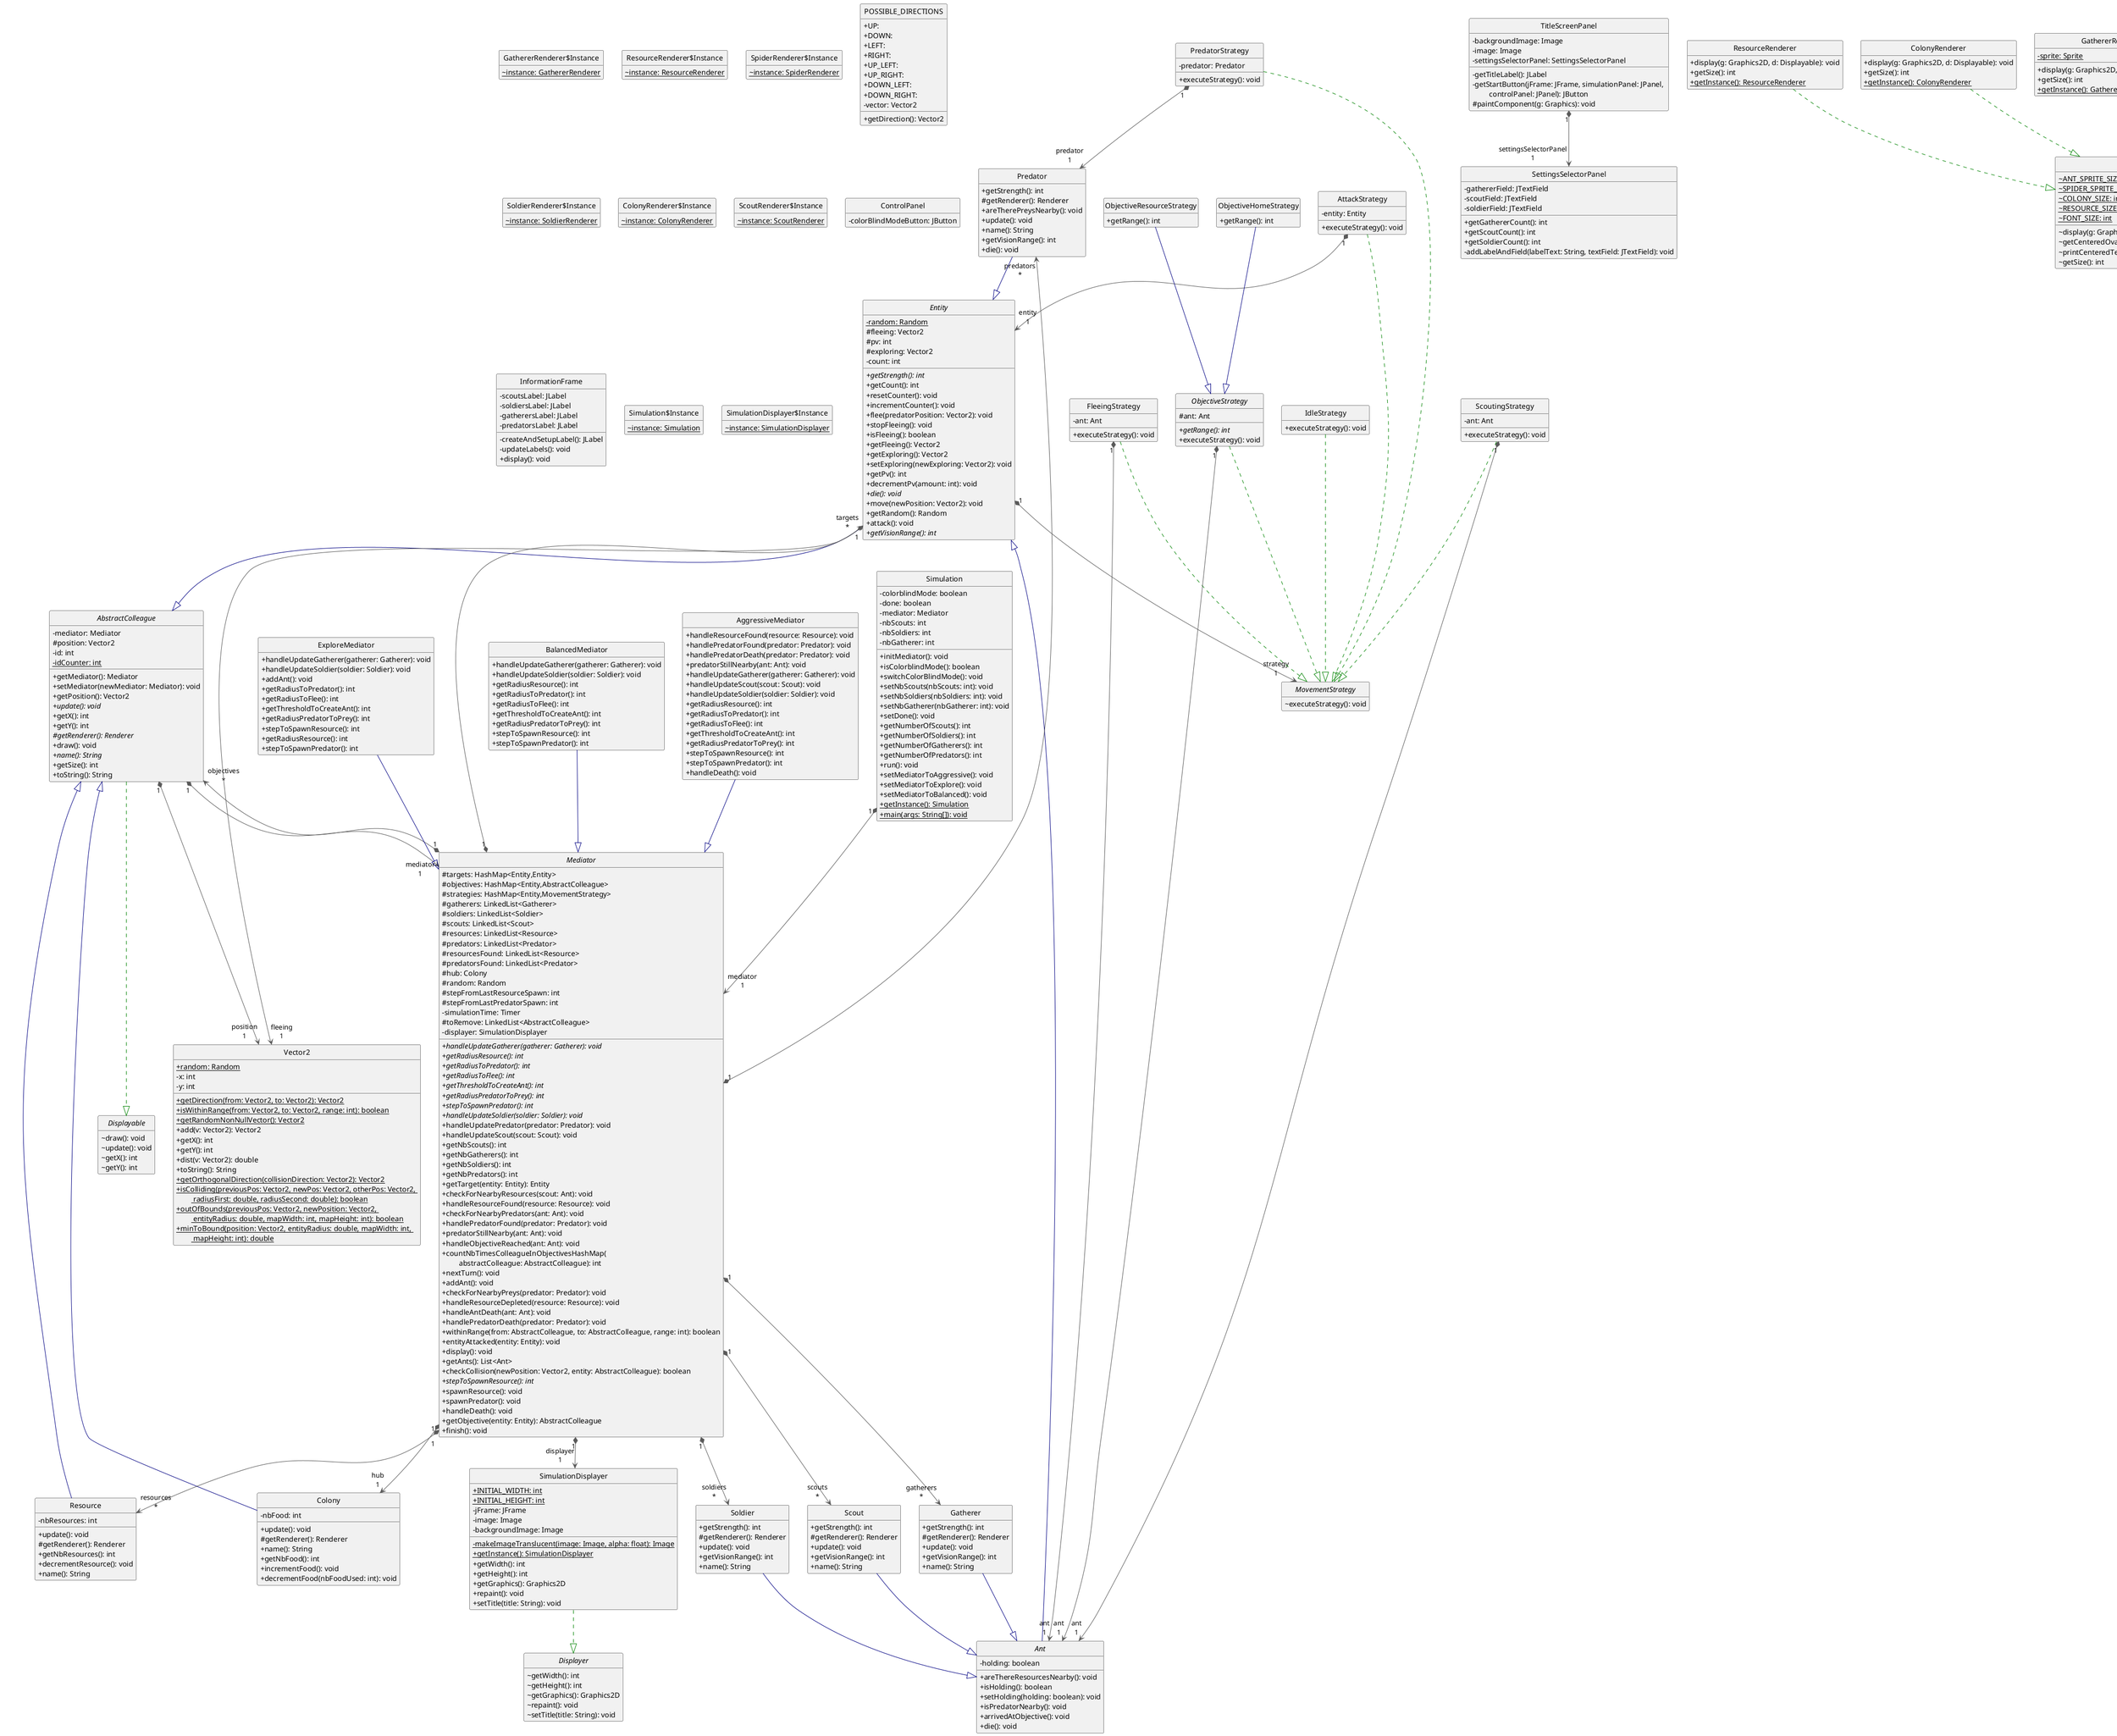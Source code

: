 @startuml

' STATIC
' Generated by CTP - https://github.com/samuelroland/ctp

' Style
hide empty members
hide circle
skinparam classAttributeIconSize 0

' Additions

' REMOVE

' ENDSTATIC
class Predator {
	+ getStrength(): int
	# getRenderer(): Renderer
	+ areTherePreysNearby(): void
	+ update(): void
	+ name(): String
	+ getVisionRange(): int
	+ die(): void
}

class SettingsSelectorPanel {
	- gathererField: JTextField
	- scoutField: JTextField
	- soldierField: JTextField
	+ getGathererCount(): int
	+ getScoutCount(): int
	+ getSoldierCount(): int
	- addLabelAndField(labelText: String, textField: JTextField): void
}


interface Displayable {
	~ draw(): void
	~ update(): void
	~ getX(): int
	~ getY(): int
}

class GathererRenderer {
	- {static} sprite: Sprite
	+ display(g: Graphics2D, d: Displayable): void
	+ getSize(): int
	+ {static} getInstance(): GathererRenderer
}


class GathererRenderer$Instance {
	~ {static} instance: GathererRenderer
}

class IdleStrategy {
	+ executeStrategy(): void
}

class Colony {
	- nbFood: int
	+ update(): void
	# getRenderer(): Renderer
	+ name(): String
	+ getNbFood(): int
	+ incrementFood(): void
	+ decrementFood(nbFoodUsed: int): void
}


interface MovementStrategy {
	~ executeStrategy(): void
}

class FleeingStrategy {
	- ant: Ant
	+ executeStrategy(): void
}


class BalancedMediator {
	+ handleUpdateGatherer(gatherer: Gatherer): void
	+ handleUpdateSoldier(soldier: Soldier): void
	+ getRadiusResource(): int
	+ getRadiusToPredator(): int
	+ getRadiusToFlee(): int
	+ getThresholdToCreateAnt(): int
	+ getRadiusPredatorToPrey(): int
	+ stepToSpawnResource(): int
	+ stepToSpawnPredator(): int
}

class Gatherer {
	+ getStrength(): int
	# getRenderer(): Renderer
	+ update(): void
	+ getVisionRange(): int
	+ name(): String
}

class ResourceRenderer {
	+ display(g: Graphics2D, d: Displayable): void
	+ getSize(): int
	+ {static} getInstance(): ResourceRenderer
}

class ResourceRenderer$Instance {
	~ {static} instance: ResourceRenderer
}

class ObjectiveResourceStrategy {
	+ getRange(): int
}

class SpiderRenderer {
	- {static} sprite: Sprite
	+ display(g: Graphics2D, d: Displayable): void
	+ getSize(): int
	+ {static} getInstance(): SpiderRenderer
}


class SpiderRenderer$Instance {
	~ {static} instance: SpiderRenderer
}

class Resource {
	- nbResources: int
	+ update(): void
	# getRenderer(): Renderer
	+ getNbResources(): int
	+ decrementResource(): void
	+ name(): String
}


interface Displayer {
	~ getWidth(): int
	~ getHeight(): int
	~ getGraphics(): Graphics2D
	~ repaint(): void
	~ setTitle(title: String): void
}

class ObjectiveHomeStrategy {
	+ getRange(): int
}

abstract class Mediator {
	# targets: HashMap<Entity,Entity>
	# objectives: HashMap<Entity,AbstractColleague>
	# strategies: HashMap<Entity,MovementStrategy>
	# gatherers: LinkedList<Gatherer>
	# soldiers: LinkedList<Soldier>
	# scouts: LinkedList<Scout>
	# resources: LinkedList<Resource>
	# predators: LinkedList<Predator>
	# resourcesFound: LinkedList<Resource>
	# predatorsFound: LinkedList<Predator>
	# hub: Colony
	# random: Random
	# stepFromLastResourceSpawn: int
	# stepFromLastPredatorSpawn: int
	- simulationTime: Timer
	# toRemove: LinkedList<AbstractColleague>
	- displayer: SimulationDisplayer
	+ {abstract}handleUpdateGatherer(gatherer: Gatherer): void
	+ {abstract}getRadiusResource(): int
	+ {abstract}getRadiusToPredator(): int
	+ {abstract}getRadiusToFlee(): int
	+ {abstract}getThresholdToCreateAnt(): int
	+ {abstract}getRadiusPredatorToPrey(): int
	+ {abstract}stepToSpawnPredator(): int
	+ {abstract}handleUpdateSoldier(soldier: Soldier): void
	+ handleUpdatePredator(predator: Predator): void
	+ handleUpdateScout(scout: Scout): void
	+ getNbScouts(): int
	+ getNbGatherers(): int
	+ getNbSoldiers(): int
	+ getNbPredators(): int
	+ getTarget(entity: Entity): Entity
	+ checkForNearbyResources(scout: Ant): void
	+ handleResourceFound(resource: Resource): void
	+ checkForNearbyPredators(ant: Ant): void
	+ handlePredatorFound(predator: Predator): void
	+ predatorStillNearby(ant: Ant): void
	+ handleObjectiveReached(ant: Ant): void
	+ countNbTimesColleagueInObjectivesHashMap(\n\t abstractColleague: AbstractColleague): int
	+ nextTurn(): void
	+ addAnt(): void
	+ checkForNearbyPreys(predator: Predator): void
	+ handleResourceDepleted(resource: Resource): void
	+ handleAntDeath(ant: Ant): void
	+ handlePredatorDeath(predator: Predator): void
	+ withinRange(from: AbstractColleague, to: AbstractColleague, range: int): boolean
	+ entityAttacked(entity: Entity): void
	+ display(): void
	+ getAnts(): List<Ant>
	+ checkCollision(newPosition: Vector2, entity: AbstractColleague): boolean
	+ {abstract}stepToSpawnResource(): int
	+ spawnResource(): void
	+ spawnPredator(): void
	+ handleDeath(): void
	+ getObjective(entity: Entity): AbstractColleague
	+ finish(): void
}


class Vector2 {
	+ {static} random: Random
	- x: int
	- y: int
	+ {static} getDirection(from: Vector2, to: Vector2): Vector2
	+ {static} isWithinRange(from: Vector2, to: Vector2, range: int): boolean
	+ {static} getRandomNonNullVector(): Vector2
	+ add(v: Vector2): Vector2
	+ getX(): int
	+ getY(): int
	+ dist(v: Vector2): double
	+ toString(): String
	+ {static} getOrthogonalDirection(collisionDirection: Vector2): Vector2
	+ {static} isColliding(previousPos: Vector2, newPos: Vector2, otherPos: Vector2, \n\t radiusFirst: double, radiusSecond: double): boolean
	+ {static} outOfBounds(previousPos: Vector2, newPosition: Vector2, \n\t entityRadius: double, mapWidth: int, mapHeight: int): boolean
	+ {static} minToBound(position: Vector2, entityRadius: double, mapWidth: int, \n\t mapHeight: int): double
}


enum POSSIBLE_DIRECTIONS {
	+ UP:
	+ DOWN:
	+ LEFT:
	+ RIGHT:
	+ UP_LEFT:
	+ UP_RIGHT:
	+ DOWN_LEFT:
	+ DOWN_RIGHT:
	- vector: Vector2
	+ getDirection(): Vector2
}


class SoldierRenderer {
	- {static} sprite: Sprite
	+ display(g: Graphics2D, d: Displayable): void
	+ getSize(): int
	+ {static} getInstance(): SoldierRenderer
}


class SoldierRenderer$Instance {
	~ {static} instance: SoldierRenderer
}

abstract class AbstractColleague {
	- mediator: Mediator
	# position: Vector2
	- id: int
	- {static} idCounter: int
	+ getMediator(): Mediator
	+ setMediator(newMediator: Mediator): void
	+ getPosition(): Vector2
	+ {abstract}update(): void
	+ getX(): int
	+ getY(): int
	# {abstract}getRenderer(): Renderer
	+ draw(): void
	+ {abstract}name(): String
	+ getSize(): int
	+ toString(): String
}


abstract class ObjectiveStrategy {
	# ant: Ant
	+ {abstract}getRange(): int
	+ executeStrategy(): void
}


abstract class Ant {
	- holding: boolean
	+ areThereResourcesNearby(): void
	+ isHolding(): boolean
	+ setHolding(holding: boolean): void
	+ isPredatorNearby(): void
	+ arrivedAtObjective(): void
	+ die(): void
}


class ColonyRenderer {
	+ display(g: Graphics2D, d: Displayable): void
	+ getSize(): int
	+ {static} getInstance(): ColonyRenderer
}

class ColonyRenderer$Instance {
	~ {static} instance: ColonyRenderer
}

class AggressiveMediator {
	+ handleResourceFound(resource: Resource): void
	+ handlePredatorFound(predator: Predator): void
	+ handlePredatorDeath(predator: Predator): void
	+ predatorStillNearby(ant: Ant): void
	+ handleUpdateGatherer(gatherer: Gatherer): void
	+ handleUpdateScout(scout: Scout): void
	+ handleUpdateSoldier(soldier: Soldier): void
	+ getRadiusResource(): int
	+ getRadiusToPredator(): int
	+ getRadiusToFlee(): int
	+ getThresholdToCreateAnt(): int
	+ getRadiusPredatorToPrey(): int
	+ stepToSpawnResource(): int
	+ stepToSpawnPredator(): int
	+ handleDeath(): void
}

class ScoutRenderer {
	- {static} sprite: Sprite
	+ display(g: Graphics2D, d: Displayable): void
	+ getSize(): int
	+ {static} getInstance(): ScoutRenderer
}


class ScoutRenderer$Instance {
	~ {static} instance: ScoutRenderer
}

class ControlPanel {
	- colorBlindModeButton: JButton
}

class InformationFrame {
	- scoutsLabel: JLabel
	- soldiersLabel: JLabel
	- gatherersLabel: JLabel
	- predatorsLabel: JLabel
	- createAndSetupLabel(): JLabel
	- updateLabels(): void
	+ display(): void
}


class Simulation {
	- colorblindMode: boolean
	- done: boolean
	- mediator: Mediator
	- nbScouts: int
	- nbSoldiers: int
	- nbGatherer: int
	+ initMediator(): void
	+ isColorblindMode(): boolean
	+ switchColorBlindMode(): void
	+ setNbScouts(nbScouts: int): void
	+ setNbSoldiers(nbSoldiers: int): void
	+ setNbGatherer(nbGatherer: int): void
	+ setDone(): void
	+ getNumberOfScouts(): int
	+ getNumberOfSoldiers(): int
	+ getNumberOfGatherers(): int
	+ getNumberOfPredators(): int
	+ run(): void
	+ setMediatorToAggressive(): void
	+ setMediatorToExplore(): void
	+ setMediatorToBalanced(): void
	+ {static} getInstance(): Simulation
	+ {static} main(args: String[]): void
}


class Simulation$Instance {
	~ {static} instance: Simulation
}

interface Renderer {
	~ {static} ANT_SPRITE_SIZE: int
	~ {static} SPIDER_SPRITE_SIZE: int
	~ {static} COLONY_SIZE: int
	~ {static} RESOURCE_SIZE: int
	~ {static} FONT_SIZE: int
	~ display(g: Graphics2D, d: Displayable): void
	~ getCenteredOvalPosition(x: int, y: int, ovalWidth: int, ovalHeight: int): Vector2
	~ printCenteredText(g: Graphics2D, text: String, x: int, y: int): void
	~ getSize(): int
}


class Soldier {
	+ getStrength(): int
	# getRenderer(): Renderer
	+ update(): void
	+ getVisionRange(): int
	+ name(): String
}

class Scout {
	+ getStrength(): int
	# getRenderer(): Renderer
	+ update(): void
	+ getVisionRange(): int
	+ name(): String
}

class Sprite {
	- image: Image
	- width: int
	- height: int
	+ getImage(): Image
	+ getWidth(): int
	+ getHeight(): int
}


class PredatorStrategy {
	- predator: Predator
	+ executeStrategy(): void
}


class AttackStrategy {
	- entity: Entity
	+ executeStrategy(): void
}


class TitleScreenPanel {
	- backgroundImage: Image
	- image: Image
	- settingsSelectorPanel: SettingsSelectorPanel
	- getTitleLabel(): JLabel
	- getStartButton(jFrame: JFrame, simulationPanel: JPanel, \n\t controlPanel: JPanel): JButton
	# paintComponent(g: Graphics): void
}


class SimulationDisplayer {
	+ {static} INITIAL_WIDTH: int
	+ {static} INITIAL_HEIGHT: int
	- jFrame: JFrame
	- image: Image
	- backgroundImage: Image
	- {static} makeImageTranslucent(image: Image, alpha: float): Image
	+ {static} getInstance(): SimulationDisplayer
	+ getWidth(): int
	+ getHeight(): int
	+ getGraphics(): Graphics2D
	+ repaint(): void
	+ setTitle(title: String): void
}


class SimulationDisplayer$Instance {
	~ {static} instance: SimulationDisplayer
}

abstract class Entity {
	- {static} random: Random
	# fleeing: Vector2
	# pv: int
	# exploring: Vector2
	- count: int
	+ {abstract}getStrength(): int
	+ getCount(): int
	+ resetCounter(): void
	+ incrementCounter(): void
	+ flee(predatorPosition: Vector2): void
	+ stopFleeing(): void
	+ isFleeing(): boolean
	+ getFleeing(): Vector2
	+ getExploring(): Vector2
	+ setExploring(newExploring: Vector2): void
	+ getPv(): int
	+ decrementPv(amount: int): void
	+ {abstract}die(): void
	+ move(newPosition: Vector2): void
	+ getRandom(): Random
	+ attack(): void
	+ {abstract}getVisionRange(): int
}


class ExploreMediator {
	+ handleUpdateGatherer(gatherer: Gatherer): void
	+ handleUpdateSoldier(soldier: Soldier): void
	+ addAnt(): void
	+ getRadiusToPredator(): int
	+ getRadiusToFlee(): int
	+ getThresholdToCreateAnt(): int
	+ getRadiusPredatorToPrey(): int
	+ stepToSpawnResource(): int
	+ getRadiusResource(): int
	+ stepToSpawnPredator(): int
}

class ScoutingStrategy {
	- ant: Ant
	+ executeStrategy(): void
}




'Entity <|-- Predator
'JPanel <|-- SettingsSelectorPanel
'Renderer <|.. GathererRenderer
'GathererRenderer +-- GathererRenderer$Instance
'MovementStrategy <|.. IdleStrategy
'AbstractColleague <|-- Colony
'MovementStrategy <|.. FleeingStrategy
'Mediator <|-- BalancedMediator
'Ant <|-- Gatherer
'Renderer <|.. ResourceRenderer
'ResourceRenderer +-- ResourceRenderer$Instance
'ObjectiveStrategy <|-- ObjectiveResourceStrategy
'Renderer <|.. SpiderRenderer
'SpiderRenderer +-- SpiderRenderer$Instance
'AbstractColleague <|-- Resource
'ObjectiveStrategy <|-- ObjectiveHomeStrategy
'Renderer <|.. SoldierRenderer
'SoldierRenderer +-- SoldierRenderer$Instance
'Displayable <|.. AbstractColleague
'MovementStrategy <|.. ObjectiveStrategy
'Entity <|-- Ant
'Renderer <|.. ColonyRenderer
'ColonyRenderer +-- ColonyRenderer$Instance
'Mediator <|-- AggressiveMediator
'Renderer <|.. ScoutRenderer
'ScoutRenderer +-- ScoutRenderer$Instance
'JPanel <|-- ControlPanel
'JFrame <|-- InformationFrame
'Simulation +-- Simulation$Instance
'Ant <|-- Soldier
'Ant <|-- Scout
'JFrame <|-- Sprite
'MovementStrategy <|.. PredatorStrategy
'MovementStrategy <|.. AttackStrategy
'JPanel <|-- TitleScreenPanel
'Displayer <|.. SimulationDisplayer
'SimulationDisplayer +-- SimulationDisplayer$Instance
'AbstractColleague <|-- Entity
'Mediator <|-- ExploreMediator
'MovementStrategy <|.. ScoutingStrategy

AbstractColleague          -[#008200,dashed]-^  Displayable
AbstractColleague         "1" *-[#595959,plain]-> "mediator\n1" Mediator
AbstractColleague         "1" *-[#595959,plain]-> "position\n1" Vector2
AggressiveMediator         -[#000082,plain]-^  Mediator
Ant                        -[#000082,plain]-^  Entity
AttackStrategy            "1" *-[#595959,plain]-> "entity\n1" Entity
AttackStrategy             -[#008200,dashed]-^  MovementStrategy
BalancedMediator           -[#000082,plain]-^  Mediator
Colony                     -[#000082,plain]-^  AbstractColleague
ColonyRenderer             -[#008200,dashed]-^  Renderer
Entity                     -[#000082,plain]-^  AbstractColleague
Entity                    "1" *-[#595959,plain]-> "strategy\n1" MovementStrategy
Entity                    "1" *-[#595959,plain]-> "fleeing\n1" Vector2
ExploreMediator            -[#000082,plain]-^  Mediator
FleeingStrategy           "1" *-[#595959,plain]-> "ant\n1" Ant
FleeingStrategy            -[#008200,dashed]-^  MovementStrategy
Gatherer                   -[#000082,plain]-^  Ant
GathererRenderer           -[#008200,dashed]-^  Renderer
GathererRenderer          "1" *-[#595959,plain]-> "sprite\n1" Sprite
IdleStrategy               -[#008200,dashed]-^  MovementStrategy
Mediator                  "1" *-[#595959,plain]-> "objectives\n*" AbstractColleague
Mediator                  "1" *-[#595959,plain]-> "hub\n1" Colony
Mediator                  "1" *-[#595959,plain]-> "targets\n*" Entity
Mediator                  "1" *-[#595959,plain]-> "gatherers\n*" Gatherer
Mediator                  "1" *-[#595959,plain]-> "predators\n*" Predator
Mediator                  "1" *-[#595959,plain]-> "resources\n*" Resource
Mediator                  "1" *-[#595959,plain]-> "scouts\n*" Scout
Mediator                  "1" *-[#595959,plain]-> "displayer\n1" SimulationDisplayer
Mediator                  "1" *-[#595959,plain]-> "soldiers\n*" Soldier
ObjectiveHomeStrategy      -[#000082,plain]-^  ObjectiveStrategy
ObjectiveResourceStrategy  -[#000082,plain]-^  ObjectiveStrategy
ObjectiveStrategy         "1" *-[#595959,plain]-> "ant\n1" Ant
ObjectiveStrategy          -[#008200,dashed]-^  MovementStrategy
Predator                   -[#000082,plain]-^  Entity
PredatorStrategy           -[#008200,dashed]-^  MovementStrategy
PredatorStrategy          "1" *-[#595959,plain]-> "predator\n1" Predator
Resource                   -[#000082,plain]-^  AbstractColleague
ResourceRenderer           -[#008200,dashed]-^  Renderer
Scout                      -[#000082,plain]-^  Ant
ScoutRenderer              -[#008200,dashed]-^  Renderer
ScoutRenderer             "1" *-[#595959,plain]-> "sprite\n1" Sprite
ScoutingStrategy          "1" *-[#595959,plain]-> "ant\n1" Ant
ScoutingStrategy           -[#008200,dashed]-^  MovementStrategy
Simulation                "1" *-[#595959,plain]-> "mediator\n1" Mediator
SimulationDisplayer        -[#008200,dashed]-^  Displayer
Soldier                    -[#000082,plain]-^  Ant
SoldierRenderer            -[#008200,dashed]-^  Renderer
SoldierRenderer           "1" *-[#595959,plain]-> "sprite\n1" Sprite
SpiderRenderer             -[#008200,dashed]-^  Renderer
SpiderRenderer            "1" *-[#595959,plain]-> "sprite\n1" Sprite
TitleScreenPanel          "1" *-[#595959,plain]-> "settingsSelectorPanel\n1" SettingsSelectorPanel


@enduml
